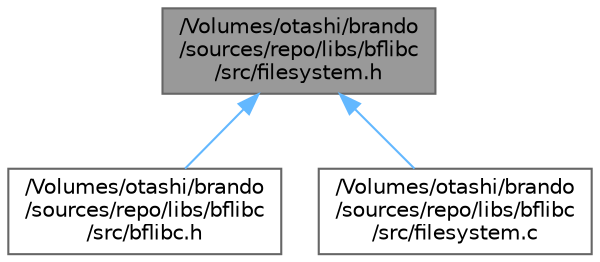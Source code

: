 digraph "/Volumes/otashi/brando/sources/repo/libs/bflibc/src/filesystem.h"
{
 // LATEX_PDF_SIZE
  bgcolor="transparent";
  edge [fontname=Helvetica,fontsize=10,labelfontname=Helvetica,labelfontsize=10];
  node [fontname=Helvetica,fontsize=10,shape=box,height=0.2,width=0.4];
  Node1 [id="Node000001",label="/Volumes/otashi/brando\l/sources/repo/libs/bflibc\l/src/filesystem.h",height=0.2,width=0.4,color="gray40", fillcolor="grey60", style="filled", fontcolor="black",tooltip=" "];
  Node1 -> Node2 [id="edge1_Node000001_Node000002",dir="back",color="steelblue1",style="solid",tooltip=" "];
  Node2 [id="Node000002",label="/Volumes/otashi/brando\l/sources/repo/libs/bflibc\l/src/bflibc.h",height=0.2,width=0.4,color="grey40", fillcolor="white", style="filled",URL="$d7/d3e/bflibc_8h.html",tooltip=" "];
  Node1 -> Node3 [id="edge2_Node000001_Node000003",dir="back",color="steelblue1",style="solid",tooltip=" "];
  Node3 [id="Node000003",label="/Volumes/otashi/brando\l/sources/repo/libs/bflibc\l/src/filesystem.c",height=0.2,width=0.4,color="grey40", fillcolor="white", style="filled",URL="$df/d45/filesystem_8c.html",tooltip=" "];
}
